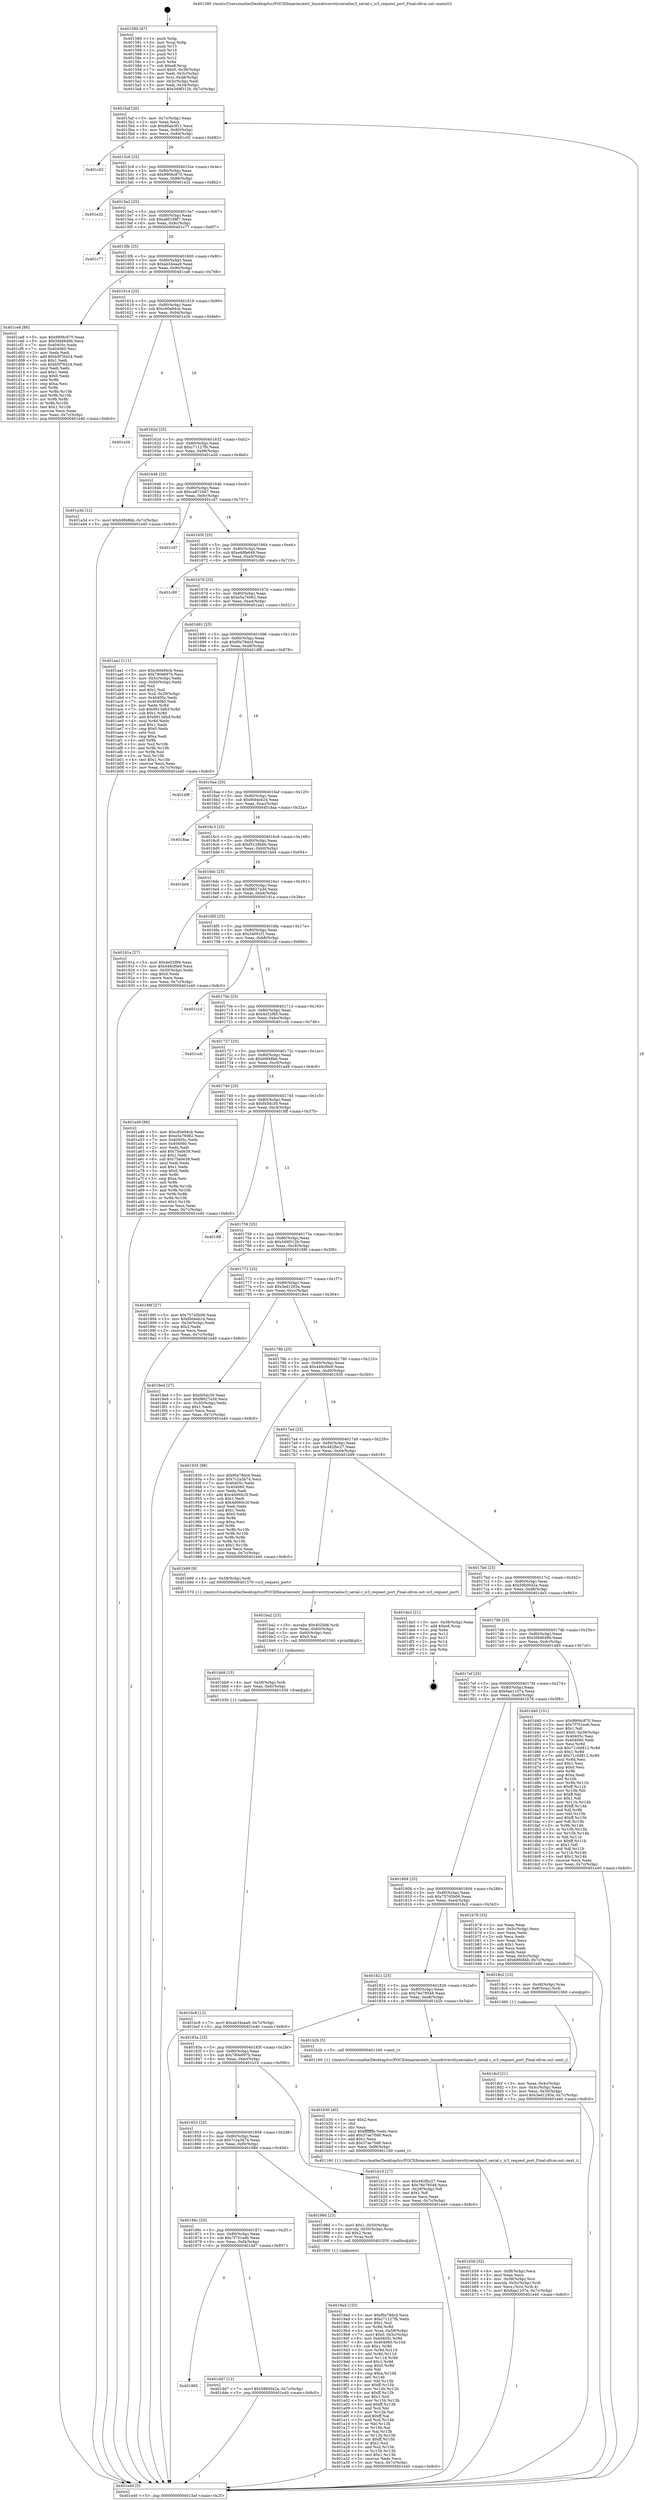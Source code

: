 digraph "0x401580" {
  label = "0x401580 (/mnt/c/Users/mathe/Desktop/tcc/POCII/binaries/extr_linuxdriversttyserialioc3_serial.c_ic3_request_port_Final-ollvm.out::main(0))"
  labelloc = "t"
  node[shape=record]

  Entry [label="",width=0.3,height=0.3,shape=circle,fillcolor=black,style=filled]
  "0x4015af" [label="{
     0x4015af [26]\l
     | [instrs]\l
     &nbsp;&nbsp;0x4015af \<+3\>: mov -0x7c(%rbp),%eax\l
     &nbsp;&nbsp;0x4015b2 \<+2\>: mov %eax,%ecx\l
     &nbsp;&nbsp;0x4015b4 \<+6\>: sub $0x86ab3f11,%ecx\l
     &nbsp;&nbsp;0x4015ba \<+3\>: mov %eax,-0x80(%rbp)\l
     &nbsp;&nbsp;0x4015bd \<+6\>: mov %ecx,-0x84(%rbp)\l
     &nbsp;&nbsp;0x4015c3 \<+6\>: je 0000000000401c02 \<main+0x682\>\l
  }"]
  "0x401c02" [label="{
     0x401c02\l
  }", style=dashed]
  "0x4015c9" [label="{
     0x4015c9 [25]\l
     | [instrs]\l
     &nbsp;&nbsp;0x4015c9 \<+5\>: jmp 00000000004015ce \<main+0x4e\>\l
     &nbsp;&nbsp;0x4015ce \<+3\>: mov -0x80(%rbp),%eax\l
     &nbsp;&nbsp;0x4015d1 \<+5\>: sub $0x9906c870,%eax\l
     &nbsp;&nbsp;0x4015d6 \<+6\>: mov %eax,-0x88(%rbp)\l
     &nbsp;&nbsp;0x4015dc \<+6\>: je 0000000000401e32 \<main+0x8b2\>\l
  }"]
  Exit [label="",width=0.3,height=0.3,shape=circle,fillcolor=black,style=filled,peripheries=2]
  "0x401e32" [label="{
     0x401e32\l
  }", style=dashed]
  "0x4015e2" [label="{
     0x4015e2 [25]\l
     | [instrs]\l
     &nbsp;&nbsp;0x4015e2 \<+5\>: jmp 00000000004015e7 \<main+0x67\>\l
     &nbsp;&nbsp;0x4015e7 \<+3\>: mov -0x80(%rbp),%eax\l
     &nbsp;&nbsp;0x4015ea \<+5\>: sub $0xa80168f7,%eax\l
     &nbsp;&nbsp;0x4015ef \<+6\>: mov %eax,-0x8c(%rbp)\l
     &nbsp;&nbsp;0x4015f5 \<+6\>: je 0000000000401c77 \<main+0x6f7\>\l
  }"]
  "0x401885" [label="{
     0x401885\l
  }", style=dashed]
  "0x401c77" [label="{
     0x401c77\l
  }", style=dashed]
  "0x4015fb" [label="{
     0x4015fb [25]\l
     | [instrs]\l
     &nbsp;&nbsp;0x4015fb \<+5\>: jmp 0000000000401600 \<main+0x80\>\l
     &nbsp;&nbsp;0x401600 \<+3\>: mov -0x80(%rbp),%eax\l
     &nbsp;&nbsp;0x401603 \<+5\>: sub $0xab34eaa9,%eax\l
     &nbsp;&nbsp;0x401608 \<+6\>: mov %eax,-0x90(%rbp)\l
     &nbsp;&nbsp;0x40160e \<+6\>: je 0000000000401ce8 \<main+0x768\>\l
  }"]
  "0x401dd7" [label="{
     0x401dd7 [12]\l
     | [instrs]\l
     &nbsp;&nbsp;0x401dd7 \<+7\>: movl $0x59b0042a,-0x7c(%rbp)\l
     &nbsp;&nbsp;0x401dde \<+5\>: jmp 0000000000401e40 \<main+0x8c0\>\l
  }"]
  "0x401ce8" [label="{
     0x401ce8 [88]\l
     | [instrs]\l
     &nbsp;&nbsp;0x401ce8 \<+5\>: mov $0x9906c870,%eax\l
     &nbsp;&nbsp;0x401ced \<+5\>: mov $0x5fd4649b,%ecx\l
     &nbsp;&nbsp;0x401cf2 \<+7\>: mov 0x40405c,%edx\l
     &nbsp;&nbsp;0x401cf9 \<+7\>: mov 0x404060,%esi\l
     &nbsp;&nbsp;0x401d00 \<+2\>: mov %edx,%edi\l
     &nbsp;&nbsp;0x401d02 \<+6\>: add $0xb5f76424,%edi\l
     &nbsp;&nbsp;0x401d08 \<+3\>: sub $0x1,%edi\l
     &nbsp;&nbsp;0x401d0b \<+6\>: sub $0xb5f76424,%edi\l
     &nbsp;&nbsp;0x401d11 \<+3\>: imul %edi,%edx\l
     &nbsp;&nbsp;0x401d14 \<+3\>: and $0x1,%edx\l
     &nbsp;&nbsp;0x401d17 \<+3\>: cmp $0x0,%edx\l
     &nbsp;&nbsp;0x401d1a \<+4\>: sete %r8b\l
     &nbsp;&nbsp;0x401d1e \<+3\>: cmp $0xa,%esi\l
     &nbsp;&nbsp;0x401d21 \<+4\>: setl %r9b\l
     &nbsp;&nbsp;0x401d25 \<+3\>: mov %r8b,%r10b\l
     &nbsp;&nbsp;0x401d28 \<+3\>: and %r9b,%r10b\l
     &nbsp;&nbsp;0x401d2b \<+3\>: xor %r9b,%r8b\l
     &nbsp;&nbsp;0x401d2e \<+3\>: or %r8b,%r10b\l
     &nbsp;&nbsp;0x401d31 \<+4\>: test $0x1,%r10b\l
     &nbsp;&nbsp;0x401d35 \<+3\>: cmovne %ecx,%eax\l
     &nbsp;&nbsp;0x401d38 \<+3\>: mov %eax,-0x7c(%rbp)\l
     &nbsp;&nbsp;0x401d3b \<+5\>: jmp 0000000000401e40 \<main+0x8c0\>\l
  }"]
  "0x401614" [label="{
     0x401614 [25]\l
     | [instrs]\l
     &nbsp;&nbsp;0x401614 \<+5\>: jmp 0000000000401619 \<main+0x99\>\l
     &nbsp;&nbsp;0x401619 \<+3\>: mov -0x80(%rbp),%eax\l
     &nbsp;&nbsp;0x40161c \<+5\>: sub $0xc60e94cb,%eax\l
     &nbsp;&nbsp;0x401621 \<+6\>: mov %eax,-0x94(%rbp)\l
     &nbsp;&nbsp;0x401627 \<+6\>: je 0000000000401e26 \<main+0x8a6\>\l
  }"]
  "0x401bc8" [label="{
     0x401bc8 [12]\l
     | [instrs]\l
     &nbsp;&nbsp;0x401bc8 \<+7\>: movl $0xab34eaa9,-0x7c(%rbp)\l
     &nbsp;&nbsp;0x401bcf \<+5\>: jmp 0000000000401e40 \<main+0x8c0\>\l
  }"]
  "0x401e26" [label="{
     0x401e26\l
  }", style=dashed]
  "0x40162d" [label="{
     0x40162d [25]\l
     | [instrs]\l
     &nbsp;&nbsp;0x40162d \<+5\>: jmp 0000000000401632 \<main+0xb2\>\l
     &nbsp;&nbsp;0x401632 \<+3\>: mov -0x80(%rbp),%eax\l
     &nbsp;&nbsp;0x401635 \<+5\>: sub $0xc71127fb,%eax\l
     &nbsp;&nbsp;0x40163a \<+6\>: mov %eax,-0x98(%rbp)\l
     &nbsp;&nbsp;0x401640 \<+6\>: je 0000000000401a3d \<main+0x4bd\>\l
  }"]
  "0x401bb9" [label="{
     0x401bb9 [15]\l
     | [instrs]\l
     &nbsp;&nbsp;0x401bb9 \<+4\>: mov -0x58(%rbp),%rdi\l
     &nbsp;&nbsp;0x401bbd \<+6\>: mov %eax,-0xfc(%rbp)\l
     &nbsp;&nbsp;0x401bc3 \<+5\>: call 0000000000401030 \<free@plt\>\l
     | [calls]\l
     &nbsp;&nbsp;0x401030 \{1\} (unknown)\l
  }"]
  "0x401a3d" [label="{
     0x401a3d [12]\l
     | [instrs]\l
     &nbsp;&nbsp;0x401a3d \<+7\>: movl $0xb9f48bb,-0x7c(%rbp)\l
     &nbsp;&nbsp;0x401a44 \<+5\>: jmp 0000000000401e40 \<main+0x8c0\>\l
  }"]
  "0x401646" [label="{
     0x401646 [25]\l
     | [instrs]\l
     &nbsp;&nbsp;0x401646 \<+5\>: jmp 000000000040164b \<main+0xcb\>\l
     &nbsp;&nbsp;0x40164b \<+3\>: mov -0x80(%rbp),%eax\l
     &nbsp;&nbsp;0x40164e \<+5\>: sub $0xca8720d7,%eax\l
     &nbsp;&nbsp;0x401653 \<+6\>: mov %eax,-0x9c(%rbp)\l
     &nbsp;&nbsp;0x401659 \<+6\>: je 0000000000401cd7 \<main+0x757\>\l
  }"]
  "0x401ba2" [label="{
     0x401ba2 [23]\l
     | [instrs]\l
     &nbsp;&nbsp;0x401ba2 \<+10\>: movabs $0x4020d6,%rdi\l
     &nbsp;&nbsp;0x401bac \<+3\>: mov %eax,-0x60(%rbp)\l
     &nbsp;&nbsp;0x401baf \<+3\>: mov -0x60(%rbp),%esi\l
     &nbsp;&nbsp;0x401bb2 \<+2\>: mov $0x0,%al\l
     &nbsp;&nbsp;0x401bb4 \<+5\>: call 0000000000401040 \<printf@plt\>\l
     | [calls]\l
     &nbsp;&nbsp;0x401040 \{1\} (unknown)\l
  }"]
  "0x401cd7" [label="{
     0x401cd7\l
  }", style=dashed]
  "0x40165f" [label="{
     0x40165f [25]\l
     | [instrs]\l
     &nbsp;&nbsp;0x40165f \<+5\>: jmp 0000000000401664 \<main+0xe4\>\l
     &nbsp;&nbsp;0x401664 \<+3\>: mov -0x80(%rbp),%eax\l
     &nbsp;&nbsp;0x401667 \<+5\>: sub $0xe48fe649,%eax\l
     &nbsp;&nbsp;0x40166c \<+6\>: mov %eax,-0xa0(%rbp)\l
     &nbsp;&nbsp;0x401672 \<+6\>: je 0000000000401c90 \<main+0x710\>\l
  }"]
  "0x401b58" [label="{
     0x401b58 [32]\l
     | [instrs]\l
     &nbsp;&nbsp;0x401b58 \<+6\>: mov -0xf8(%rbp),%ecx\l
     &nbsp;&nbsp;0x401b5e \<+3\>: imul %eax,%ecx\l
     &nbsp;&nbsp;0x401b61 \<+4\>: mov -0x58(%rbp),%rsi\l
     &nbsp;&nbsp;0x401b65 \<+4\>: movslq -0x5c(%rbp),%rdi\l
     &nbsp;&nbsp;0x401b69 \<+3\>: mov %ecx,(%rsi,%rdi,4)\l
     &nbsp;&nbsp;0x401b6c \<+7\>: movl $0x6ae1107a,-0x7c(%rbp)\l
     &nbsp;&nbsp;0x401b73 \<+5\>: jmp 0000000000401e40 \<main+0x8c0\>\l
  }"]
  "0x401c90" [label="{
     0x401c90\l
  }", style=dashed]
  "0x401678" [label="{
     0x401678 [25]\l
     | [instrs]\l
     &nbsp;&nbsp;0x401678 \<+5\>: jmp 000000000040167d \<main+0xfd\>\l
     &nbsp;&nbsp;0x40167d \<+3\>: mov -0x80(%rbp),%eax\l
     &nbsp;&nbsp;0x401680 \<+5\>: sub $0xe5a76062,%eax\l
     &nbsp;&nbsp;0x401685 \<+6\>: mov %eax,-0xa4(%rbp)\l
     &nbsp;&nbsp;0x40168b \<+6\>: je 0000000000401aa1 \<main+0x521\>\l
  }"]
  "0x401b30" [label="{
     0x401b30 [40]\l
     | [instrs]\l
     &nbsp;&nbsp;0x401b30 \<+5\>: mov $0x2,%ecx\l
     &nbsp;&nbsp;0x401b35 \<+1\>: cltd\l
     &nbsp;&nbsp;0x401b36 \<+2\>: idiv %ecx\l
     &nbsp;&nbsp;0x401b38 \<+6\>: imul $0xfffffffe,%edx,%ecx\l
     &nbsp;&nbsp;0x401b3e \<+6\>: add $0x37ae70d6,%ecx\l
     &nbsp;&nbsp;0x401b44 \<+3\>: add $0x1,%ecx\l
     &nbsp;&nbsp;0x401b47 \<+6\>: sub $0x37ae70d6,%ecx\l
     &nbsp;&nbsp;0x401b4d \<+6\>: mov %ecx,-0xf8(%rbp)\l
     &nbsp;&nbsp;0x401b53 \<+5\>: call 0000000000401160 \<next_i\>\l
     | [calls]\l
     &nbsp;&nbsp;0x401160 \{1\} (/mnt/c/Users/mathe/Desktop/tcc/POCII/binaries/extr_linuxdriversttyserialioc3_serial.c_ic3_request_port_Final-ollvm.out::next_i)\l
  }"]
  "0x401aa1" [label="{
     0x401aa1 [111]\l
     | [instrs]\l
     &nbsp;&nbsp;0x401aa1 \<+5\>: mov $0xc60e94cb,%eax\l
     &nbsp;&nbsp;0x401aa6 \<+5\>: mov $0x780e697b,%ecx\l
     &nbsp;&nbsp;0x401aab \<+3\>: mov -0x5c(%rbp),%edx\l
     &nbsp;&nbsp;0x401aae \<+3\>: cmp -0x50(%rbp),%edx\l
     &nbsp;&nbsp;0x401ab1 \<+4\>: setl %sil\l
     &nbsp;&nbsp;0x401ab5 \<+4\>: and $0x1,%sil\l
     &nbsp;&nbsp;0x401ab9 \<+4\>: mov %sil,-0x29(%rbp)\l
     &nbsp;&nbsp;0x401abd \<+7\>: mov 0x40405c,%edx\l
     &nbsp;&nbsp;0x401ac4 \<+7\>: mov 0x404060,%edi\l
     &nbsp;&nbsp;0x401acb \<+3\>: mov %edx,%r8d\l
     &nbsp;&nbsp;0x401ace \<+7\>: sub $0x9913dfcf,%r8d\l
     &nbsp;&nbsp;0x401ad5 \<+4\>: sub $0x1,%r8d\l
     &nbsp;&nbsp;0x401ad9 \<+7\>: add $0x9913dfcf,%r8d\l
     &nbsp;&nbsp;0x401ae0 \<+4\>: imul %r8d,%edx\l
     &nbsp;&nbsp;0x401ae4 \<+3\>: and $0x1,%edx\l
     &nbsp;&nbsp;0x401ae7 \<+3\>: cmp $0x0,%edx\l
     &nbsp;&nbsp;0x401aea \<+4\>: sete %sil\l
     &nbsp;&nbsp;0x401aee \<+3\>: cmp $0xa,%edi\l
     &nbsp;&nbsp;0x401af1 \<+4\>: setl %r9b\l
     &nbsp;&nbsp;0x401af5 \<+3\>: mov %sil,%r10b\l
     &nbsp;&nbsp;0x401af8 \<+3\>: and %r9b,%r10b\l
     &nbsp;&nbsp;0x401afb \<+3\>: xor %r9b,%sil\l
     &nbsp;&nbsp;0x401afe \<+3\>: or %sil,%r10b\l
     &nbsp;&nbsp;0x401b01 \<+4\>: test $0x1,%r10b\l
     &nbsp;&nbsp;0x401b05 \<+3\>: cmovne %ecx,%eax\l
     &nbsp;&nbsp;0x401b08 \<+3\>: mov %eax,-0x7c(%rbp)\l
     &nbsp;&nbsp;0x401b0b \<+5\>: jmp 0000000000401e40 \<main+0x8c0\>\l
  }"]
  "0x401691" [label="{
     0x401691 [25]\l
     | [instrs]\l
     &nbsp;&nbsp;0x401691 \<+5\>: jmp 0000000000401696 \<main+0x116\>\l
     &nbsp;&nbsp;0x401696 \<+3\>: mov -0x80(%rbp),%eax\l
     &nbsp;&nbsp;0x401699 \<+5\>: sub $0xf0a78dcd,%eax\l
     &nbsp;&nbsp;0x40169e \<+6\>: mov %eax,-0xa8(%rbp)\l
     &nbsp;&nbsp;0x4016a4 \<+6\>: je 0000000000401df8 \<main+0x878\>\l
  }"]
  "0x4019a4" [label="{
     0x4019a4 [153]\l
     | [instrs]\l
     &nbsp;&nbsp;0x4019a4 \<+5\>: mov $0xf0a78dcd,%ecx\l
     &nbsp;&nbsp;0x4019a9 \<+5\>: mov $0xc71127fb,%edx\l
     &nbsp;&nbsp;0x4019ae \<+3\>: mov $0x1,%sil\l
     &nbsp;&nbsp;0x4019b1 \<+3\>: xor %r8d,%r8d\l
     &nbsp;&nbsp;0x4019b4 \<+4\>: mov %rax,-0x58(%rbp)\l
     &nbsp;&nbsp;0x4019b8 \<+7\>: movl $0x0,-0x5c(%rbp)\l
     &nbsp;&nbsp;0x4019bf \<+8\>: mov 0x40405c,%r9d\l
     &nbsp;&nbsp;0x4019c7 \<+8\>: mov 0x404060,%r10d\l
     &nbsp;&nbsp;0x4019cf \<+4\>: sub $0x1,%r8d\l
     &nbsp;&nbsp;0x4019d3 \<+3\>: mov %r9d,%r11d\l
     &nbsp;&nbsp;0x4019d6 \<+3\>: add %r8d,%r11d\l
     &nbsp;&nbsp;0x4019d9 \<+4\>: imul %r11d,%r9d\l
     &nbsp;&nbsp;0x4019dd \<+4\>: and $0x1,%r9d\l
     &nbsp;&nbsp;0x4019e1 \<+4\>: cmp $0x0,%r9d\l
     &nbsp;&nbsp;0x4019e5 \<+3\>: sete %bl\l
     &nbsp;&nbsp;0x4019e8 \<+4\>: cmp $0xa,%r10d\l
     &nbsp;&nbsp;0x4019ec \<+4\>: setl %r14b\l
     &nbsp;&nbsp;0x4019f0 \<+3\>: mov %bl,%r15b\l
     &nbsp;&nbsp;0x4019f3 \<+4\>: xor $0xff,%r15b\l
     &nbsp;&nbsp;0x4019f7 \<+3\>: mov %r14b,%r12b\l
     &nbsp;&nbsp;0x4019fa \<+4\>: xor $0xff,%r12b\l
     &nbsp;&nbsp;0x4019fe \<+4\>: xor $0x1,%sil\l
     &nbsp;&nbsp;0x401a02 \<+3\>: mov %r15b,%r13b\l
     &nbsp;&nbsp;0x401a05 \<+4\>: and $0xff,%r13b\l
     &nbsp;&nbsp;0x401a09 \<+3\>: and %sil,%bl\l
     &nbsp;&nbsp;0x401a0c \<+3\>: mov %r12b,%al\l
     &nbsp;&nbsp;0x401a0f \<+2\>: and $0xff,%al\l
     &nbsp;&nbsp;0x401a11 \<+3\>: and %sil,%r14b\l
     &nbsp;&nbsp;0x401a14 \<+3\>: or %bl,%r13b\l
     &nbsp;&nbsp;0x401a17 \<+3\>: or %r14b,%al\l
     &nbsp;&nbsp;0x401a1a \<+3\>: xor %al,%r13b\l
     &nbsp;&nbsp;0x401a1d \<+3\>: or %r12b,%r15b\l
     &nbsp;&nbsp;0x401a20 \<+4\>: xor $0xff,%r15b\l
     &nbsp;&nbsp;0x401a24 \<+4\>: or $0x1,%sil\l
     &nbsp;&nbsp;0x401a28 \<+3\>: and %sil,%r15b\l
     &nbsp;&nbsp;0x401a2b \<+3\>: or %r15b,%r13b\l
     &nbsp;&nbsp;0x401a2e \<+4\>: test $0x1,%r13b\l
     &nbsp;&nbsp;0x401a32 \<+3\>: cmovne %edx,%ecx\l
     &nbsp;&nbsp;0x401a35 \<+3\>: mov %ecx,-0x7c(%rbp)\l
     &nbsp;&nbsp;0x401a38 \<+5\>: jmp 0000000000401e40 \<main+0x8c0\>\l
  }"]
  "0x401df8" [label="{
     0x401df8\l
  }", style=dashed]
  "0x4016aa" [label="{
     0x4016aa [25]\l
     | [instrs]\l
     &nbsp;&nbsp;0x4016aa \<+5\>: jmp 00000000004016af \<main+0x12f\>\l
     &nbsp;&nbsp;0x4016af \<+3\>: mov -0x80(%rbp),%eax\l
     &nbsp;&nbsp;0x4016b2 \<+5\>: sub $0xf0d4eb24,%eax\l
     &nbsp;&nbsp;0x4016b7 \<+6\>: mov %eax,-0xac(%rbp)\l
     &nbsp;&nbsp;0x4016bd \<+6\>: je 00000000004018aa \<main+0x32a\>\l
  }"]
  "0x40186c" [label="{
     0x40186c [25]\l
     | [instrs]\l
     &nbsp;&nbsp;0x40186c \<+5\>: jmp 0000000000401871 \<main+0x2f1\>\l
     &nbsp;&nbsp;0x401871 \<+3\>: mov -0x80(%rbp),%eax\l
     &nbsp;&nbsp;0x401874 \<+5\>: sub $0x7f701eeb,%eax\l
     &nbsp;&nbsp;0x401879 \<+6\>: mov %eax,-0xf4(%rbp)\l
     &nbsp;&nbsp;0x40187f \<+6\>: je 0000000000401dd7 \<main+0x857\>\l
  }"]
  "0x4018aa" [label="{
     0x4018aa\l
  }", style=dashed]
  "0x4016c3" [label="{
     0x4016c3 [25]\l
     | [instrs]\l
     &nbsp;&nbsp;0x4016c3 \<+5\>: jmp 00000000004016c8 \<main+0x148\>\l
     &nbsp;&nbsp;0x4016c8 \<+3\>: mov -0x80(%rbp),%eax\l
     &nbsp;&nbsp;0x4016cb \<+5\>: sub $0xf5128bbb,%eax\l
     &nbsp;&nbsp;0x4016d0 \<+6\>: mov %eax,-0xb0(%rbp)\l
     &nbsp;&nbsp;0x4016d6 \<+6\>: je 0000000000401bd4 \<main+0x654\>\l
  }"]
  "0x40198d" [label="{
     0x40198d [23]\l
     | [instrs]\l
     &nbsp;&nbsp;0x40198d \<+7\>: movl $0x1,-0x50(%rbp)\l
     &nbsp;&nbsp;0x401994 \<+4\>: movslq -0x50(%rbp),%rax\l
     &nbsp;&nbsp;0x401998 \<+4\>: shl $0x2,%rax\l
     &nbsp;&nbsp;0x40199c \<+3\>: mov %rax,%rdi\l
     &nbsp;&nbsp;0x40199f \<+5\>: call 0000000000401050 \<malloc@plt\>\l
     | [calls]\l
     &nbsp;&nbsp;0x401050 \{1\} (unknown)\l
  }"]
  "0x401bd4" [label="{
     0x401bd4\l
  }", style=dashed]
  "0x4016dc" [label="{
     0x4016dc [25]\l
     | [instrs]\l
     &nbsp;&nbsp;0x4016dc \<+5\>: jmp 00000000004016e1 \<main+0x161\>\l
     &nbsp;&nbsp;0x4016e1 \<+3\>: mov -0x80(%rbp),%eax\l
     &nbsp;&nbsp;0x4016e4 \<+5\>: sub $0xf8627a3d,%eax\l
     &nbsp;&nbsp;0x4016e9 \<+6\>: mov %eax,-0xb4(%rbp)\l
     &nbsp;&nbsp;0x4016ef \<+6\>: je 000000000040191a \<main+0x39a\>\l
  }"]
  "0x401853" [label="{
     0x401853 [25]\l
     | [instrs]\l
     &nbsp;&nbsp;0x401853 \<+5\>: jmp 0000000000401858 \<main+0x2d8\>\l
     &nbsp;&nbsp;0x401858 \<+3\>: mov -0x80(%rbp),%eax\l
     &nbsp;&nbsp;0x40185b \<+5\>: sub $0x7c2a3b74,%eax\l
     &nbsp;&nbsp;0x401860 \<+6\>: mov %eax,-0xf0(%rbp)\l
     &nbsp;&nbsp;0x401866 \<+6\>: je 000000000040198d \<main+0x40d\>\l
  }"]
  "0x40191a" [label="{
     0x40191a [27]\l
     | [instrs]\l
     &nbsp;&nbsp;0x40191a \<+5\>: mov $0x4e52f89,%eax\l
     &nbsp;&nbsp;0x40191f \<+5\>: mov $0x449cf0e9,%ecx\l
     &nbsp;&nbsp;0x401924 \<+3\>: mov -0x30(%rbp),%edx\l
     &nbsp;&nbsp;0x401927 \<+3\>: cmp $0x0,%edx\l
     &nbsp;&nbsp;0x40192a \<+3\>: cmove %ecx,%eax\l
     &nbsp;&nbsp;0x40192d \<+3\>: mov %eax,-0x7c(%rbp)\l
     &nbsp;&nbsp;0x401930 \<+5\>: jmp 0000000000401e40 \<main+0x8c0\>\l
  }"]
  "0x4016f5" [label="{
     0x4016f5 [25]\l
     | [instrs]\l
     &nbsp;&nbsp;0x4016f5 \<+5\>: jmp 00000000004016fa \<main+0x17a\>\l
     &nbsp;&nbsp;0x4016fa \<+3\>: mov -0x80(%rbp),%eax\l
     &nbsp;&nbsp;0x4016fd \<+5\>: sub $0x34001f1,%eax\l
     &nbsp;&nbsp;0x401702 \<+6\>: mov %eax,-0xb8(%rbp)\l
     &nbsp;&nbsp;0x401708 \<+6\>: je 0000000000401c1d \<main+0x69d\>\l
  }"]
  "0x401b10" [label="{
     0x401b10 [27]\l
     | [instrs]\l
     &nbsp;&nbsp;0x401b10 \<+5\>: mov $0x482fbc27,%eax\l
     &nbsp;&nbsp;0x401b15 \<+5\>: mov $0x76e79548,%ecx\l
     &nbsp;&nbsp;0x401b1a \<+3\>: mov -0x29(%rbp),%dl\l
     &nbsp;&nbsp;0x401b1d \<+3\>: test $0x1,%dl\l
     &nbsp;&nbsp;0x401b20 \<+3\>: cmovne %ecx,%eax\l
     &nbsp;&nbsp;0x401b23 \<+3\>: mov %eax,-0x7c(%rbp)\l
     &nbsp;&nbsp;0x401b26 \<+5\>: jmp 0000000000401e40 \<main+0x8c0\>\l
  }"]
  "0x401c1d" [label="{
     0x401c1d\l
  }", style=dashed]
  "0x40170e" [label="{
     0x40170e [25]\l
     | [instrs]\l
     &nbsp;&nbsp;0x40170e \<+5\>: jmp 0000000000401713 \<main+0x193\>\l
     &nbsp;&nbsp;0x401713 \<+3\>: mov -0x80(%rbp),%eax\l
     &nbsp;&nbsp;0x401716 \<+5\>: sub $0x4e52f89,%eax\l
     &nbsp;&nbsp;0x40171b \<+6\>: mov %eax,-0xbc(%rbp)\l
     &nbsp;&nbsp;0x401721 \<+6\>: je 0000000000401ccb \<main+0x74b\>\l
  }"]
  "0x40183a" [label="{
     0x40183a [25]\l
     | [instrs]\l
     &nbsp;&nbsp;0x40183a \<+5\>: jmp 000000000040183f \<main+0x2bf\>\l
     &nbsp;&nbsp;0x40183f \<+3\>: mov -0x80(%rbp),%eax\l
     &nbsp;&nbsp;0x401842 \<+5\>: sub $0x780e697b,%eax\l
     &nbsp;&nbsp;0x401847 \<+6\>: mov %eax,-0xec(%rbp)\l
     &nbsp;&nbsp;0x40184d \<+6\>: je 0000000000401b10 \<main+0x590\>\l
  }"]
  "0x401ccb" [label="{
     0x401ccb\l
  }", style=dashed]
  "0x401727" [label="{
     0x401727 [25]\l
     | [instrs]\l
     &nbsp;&nbsp;0x401727 \<+5\>: jmp 000000000040172c \<main+0x1ac\>\l
     &nbsp;&nbsp;0x40172c \<+3\>: mov -0x80(%rbp),%eax\l
     &nbsp;&nbsp;0x40172f \<+5\>: sub $0xb9f48bb,%eax\l
     &nbsp;&nbsp;0x401734 \<+6\>: mov %eax,-0xc0(%rbp)\l
     &nbsp;&nbsp;0x40173a \<+6\>: je 0000000000401a49 \<main+0x4c9\>\l
  }"]
  "0x401b2b" [label="{
     0x401b2b [5]\l
     | [instrs]\l
     &nbsp;&nbsp;0x401b2b \<+5\>: call 0000000000401160 \<next_i\>\l
     | [calls]\l
     &nbsp;&nbsp;0x401160 \{1\} (/mnt/c/Users/mathe/Desktop/tcc/POCII/binaries/extr_linuxdriversttyserialioc3_serial.c_ic3_request_port_Final-ollvm.out::next_i)\l
  }"]
  "0x401a49" [label="{
     0x401a49 [88]\l
     | [instrs]\l
     &nbsp;&nbsp;0x401a49 \<+5\>: mov $0xc60e94cb,%eax\l
     &nbsp;&nbsp;0x401a4e \<+5\>: mov $0xe5a76062,%ecx\l
     &nbsp;&nbsp;0x401a53 \<+7\>: mov 0x40405c,%edx\l
     &nbsp;&nbsp;0x401a5a \<+7\>: mov 0x404060,%esi\l
     &nbsp;&nbsp;0x401a61 \<+2\>: mov %edx,%edi\l
     &nbsp;&nbsp;0x401a63 \<+6\>: add $0x75a0e39,%edi\l
     &nbsp;&nbsp;0x401a69 \<+3\>: sub $0x1,%edi\l
     &nbsp;&nbsp;0x401a6c \<+6\>: sub $0x75a0e39,%edi\l
     &nbsp;&nbsp;0x401a72 \<+3\>: imul %edi,%edx\l
     &nbsp;&nbsp;0x401a75 \<+3\>: and $0x1,%edx\l
     &nbsp;&nbsp;0x401a78 \<+3\>: cmp $0x0,%edx\l
     &nbsp;&nbsp;0x401a7b \<+4\>: sete %r8b\l
     &nbsp;&nbsp;0x401a7f \<+3\>: cmp $0xa,%esi\l
     &nbsp;&nbsp;0x401a82 \<+4\>: setl %r9b\l
     &nbsp;&nbsp;0x401a86 \<+3\>: mov %r8b,%r10b\l
     &nbsp;&nbsp;0x401a89 \<+3\>: and %r9b,%r10b\l
     &nbsp;&nbsp;0x401a8c \<+3\>: xor %r9b,%r8b\l
     &nbsp;&nbsp;0x401a8f \<+3\>: or %r8b,%r10b\l
     &nbsp;&nbsp;0x401a92 \<+4\>: test $0x1,%r10b\l
     &nbsp;&nbsp;0x401a96 \<+3\>: cmovne %ecx,%eax\l
     &nbsp;&nbsp;0x401a99 \<+3\>: mov %eax,-0x7c(%rbp)\l
     &nbsp;&nbsp;0x401a9c \<+5\>: jmp 0000000000401e40 \<main+0x8c0\>\l
  }"]
  "0x401740" [label="{
     0x401740 [25]\l
     | [instrs]\l
     &nbsp;&nbsp;0x401740 \<+5\>: jmp 0000000000401745 \<main+0x1c5\>\l
     &nbsp;&nbsp;0x401745 \<+3\>: mov -0x80(%rbp),%eax\l
     &nbsp;&nbsp;0x401748 \<+5\>: sub $0xf45dc30,%eax\l
     &nbsp;&nbsp;0x40174d \<+6\>: mov %eax,-0xc4(%rbp)\l
     &nbsp;&nbsp;0x401753 \<+6\>: je 00000000004018ff \<main+0x37f\>\l
  }"]
  "0x4018cf" [label="{
     0x4018cf [21]\l
     | [instrs]\l
     &nbsp;&nbsp;0x4018cf \<+3\>: mov %eax,-0x4c(%rbp)\l
     &nbsp;&nbsp;0x4018d2 \<+3\>: mov -0x4c(%rbp),%eax\l
     &nbsp;&nbsp;0x4018d5 \<+3\>: mov %eax,-0x30(%rbp)\l
     &nbsp;&nbsp;0x4018d8 \<+7\>: movl $0x3ed1293a,-0x7c(%rbp)\l
     &nbsp;&nbsp;0x4018df \<+5\>: jmp 0000000000401e40 \<main+0x8c0\>\l
  }"]
  "0x4018ff" [label="{
     0x4018ff\l
  }", style=dashed]
  "0x401759" [label="{
     0x401759 [25]\l
     | [instrs]\l
     &nbsp;&nbsp;0x401759 \<+5\>: jmp 000000000040175e \<main+0x1de\>\l
     &nbsp;&nbsp;0x40175e \<+3\>: mov -0x80(%rbp),%eax\l
     &nbsp;&nbsp;0x401761 \<+5\>: sub $0x349f312b,%eax\l
     &nbsp;&nbsp;0x401766 \<+6\>: mov %eax,-0xc8(%rbp)\l
     &nbsp;&nbsp;0x40176c \<+6\>: je 000000000040188f \<main+0x30f\>\l
  }"]
  "0x401821" [label="{
     0x401821 [25]\l
     | [instrs]\l
     &nbsp;&nbsp;0x401821 \<+5\>: jmp 0000000000401826 \<main+0x2a6\>\l
     &nbsp;&nbsp;0x401826 \<+3\>: mov -0x80(%rbp),%eax\l
     &nbsp;&nbsp;0x401829 \<+5\>: sub $0x76e79548,%eax\l
     &nbsp;&nbsp;0x40182e \<+6\>: mov %eax,-0xe8(%rbp)\l
     &nbsp;&nbsp;0x401834 \<+6\>: je 0000000000401b2b \<main+0x5ab\>\l
  }"]
  "0x40188f" [label="{
     0x40188f [27]\l
     | [instrs]\l
     &nbsp;&nbsp;0x40188f \<+5\>: mov $0x757d5b06,%eax\l
     &nbsp;&nbsp;0x401894 \<+5\>: mov $0xf0d4eb24,%ecx\l
     &nbsp;&nbsp;0x401899 \<+3\>: mov -0x34(%rbp),%edx\l
     &nbsp;&nbsp;0x40189c \<+3\>: cmp $0x2,%edx\l
     &nbsp;&nbsp;0x40189f \<+3\>: cmovne %ecx,%eax\l
     &nbsp;&nbsp;0x4018a2 \<+3\>: mov %eax,-0x7c(%rbp)\l
     &nbsp;&nbsp;0x4018a5 \<+5\>: jmp 0000000000401e40 \<main+0x8c0\>\l
  }"]
  "0x401772" [label="{
     0x401772 [25]\l
     | [instrs]\l
     &nbsp;&nbsp;0x401772 \<+5\>: jmp 0000000000401777 \<main+0x1f7\>\l
     &nbsp;&nbsp;0x401777 \<+3\>: mov -0x80(%rbp),%eax\l
     &nbsp;&nbsp;0x40177a \<+5\>: sub $0x3ed1293a,%eax\l
     &nbsp;&nbsp;0x40177f \<+6\>: mov %eax,-0xcc(%rbp)\l
     &nbsp;&nbsp;0x401785 \<+6\>: je 00000000004018e4 \<main+0x364\>\l
  }"]
  "0x401e40" [label="{
     0x401e40 [5]\l
     | [instrs]\l
     &nbsp;&nbsp;0x401e40 \<+5\>: jmp 00000000004015af \<main+0x2f\>\l
  }"]
  "0x401580" [label="{
     0x401580 [47]\l
     | [instrs]\l
     &nbsp;&nbsp;0x401580 \<+1\>: push %rbp\l
     &nbsp;&nbsp;0x401581 \<+3\>: mov %rsp,%rbp\l
     &nbsp;&nbsp;0x401584 \<+2\>: push %r15\l
     &nbsp;&nbsp;0x401586 \<+2\>: push %r14\l
     &nbsp;&nbsp;0x401588 \<+2\>: push %r13\l
     &nbsp;&nbsp;0x40158a \<+2\>: push %r12\l
     &nbsp;&nbsp;0x40158c \<+1\>: push %rbx\l
     &nbsp;&nbsp;0x40158d \<+7\>: sub $0xe8,%rsp\l
     &nbsp;&nbsp;0x401594 \<+7\>: movl $0x0,-0x38(%rbp)\l
     &nbsp;&nbsp;0x40159b \<+3\>: mov %edi,-0x3c(%rbp)\l
     &nbsp;&nbsp;0x40159e \<+4\>: mov %rsi,-0x48(%rbp)\l
     &nbsp;&nbsp;0x4015a2 \<+3\>: mov -0x3c(%rbp),%edi\l
     &nbsp;&nbsp;0x4015a5 \<+3\>: mov %edi,-0x34(%rbp)\l
     &nbsp;&nbsp;0x4015a8 \<+7\>: movl $0x349f312b,-0x7c(%rbp)\l
  }"]
  "0x4018c2" [label="{
     0x4018c2 [13]\l
     | [instrs]\l
     &nbsp;&nbsp;0x4018c2 \<+4\>: mov -0x48(%rbp),%rax\l
     &nbsp;&nbsp;0x4018c6 \<+4\>: mov 0x8(%rax),%rdi\l
     &nbsp;&nbsp;0x4018ca \<+5\>: call 0000000000401060 \<atoi@plt\>\l
     | [calls]\l
     &nbsp;&nbsp;0x401060 \{1\} (unknown)\l
  }"]
  "0x4018e4" [label="{
     0x4018e4 [27]\l
     | [instrs]\l
     &nbsp;&nbsp;0x4018e4 \<+5\>: mov $0xf45dc30,%eax\l
     &nbsp;&nbsp;0x4018e9 \<+5\>: mov $0xf8627a3d,%ecx\l
     &nbsp;&nbsp;0x4018ee \<+3\>: mov -0x30(%rbp),%edx\l
     &nbsp;&nbsp;0x4018f1 \<+3\>: cmp $0x1,%edx\l
     &nbsp;&nbsp;0x4018f4 \<+3\>: cmovl %ecx,%eax\l
     &nbsp;&nbsp;0x4018f7 \<+3\>: mov %eax,-0x7c(%rbp)\l
     &nbsp;&nbsp;0x4018fa \<+5\>: jmp 0000000000401e40 \<main+0x8c0\>\l
  }"]
  "0x40178b" [label="{
     0x40178b [25]\l
     | [instrs]\l
     &nbsp;&nbsp;0x40178b \<+5\>: jmp 0000000000401790 \<main+0x210\>\l
     &nbsp;&nbsp;0x401790 \<+3\>: mov -0x80(%rbp),%eax\l
     &nbsp;&nbsp;0x401793 \<+5\>: sub $0x449cf0e9,%eax\l
     &nbsp;&nbsp;0x401798 \<+6\>: mov %eax,-0xd0(%rbp)\l
     &nbsp;&nbsp;0x40179e \<+6\>: je 0000000000401935 \<main+0x3b5\>\l
  }"]
  "0x401808" [label="{
     0x401808 [25]\l
     | [instrs]\l
     &nbsp;&nbsp;0x401808 \<+5\>: jmp 000000000040180d \<main+0x28d\>\l
     &nbsp;&nbsp;0x40180d \<+3\>: mov -0x80(%rbp),%eax\l
     &nbsp;&nbsp;0x401810 \<+5\>: sub $0x757d5b06,%eax\l
     &nbsp;&nbsp;0x401815 \<+6\>: mov %eax,-0xe4(%rbp)\l
     &nbsp;&nbsp;0x40181b \<+6\>: je 00000000004018c2 \<main+0x342\>\l
  }"]
  "0x401935" [label="{
     0x401935 [88]\l
     | [instrs]\l
     &nbsp;&nbsp;0x401935 \<+5\>: mov $0xf0a78dcd,%eax\l
     &nbsp;&nbsp;0x40193a \<+5\>: mov $0x7c2a3b74,%ecx\l
     &nbsp;&nbsp;0x40193f \<+7\>: mov 0x40405c,%edx\l
     &nbsp;&nbsp;0x401946 \<+7\>: mov 0x404060,%esi\l
     &nbsp;&nbsp;0x40194d \<+2\>: mov %edx,%edi\l
     &nbsp;&nbsp;0x40194f \<+6\>: add $0x4d060c3f,%edi\l
     &nbsp;&nbsp;0x401955 \<+3\>: sub $0x1,%edi\l
     &nbsp;&nbsp;0x401958 \<+6\>: sub $0x4d060c3f,%edi\l
     &nbsp;&nbsp;0x40195e \<+3\>: imul %edi,%edx\l
     &nbsp;&nbsp;0x401961 \<+3\>: and $0x1,%edx\l
     &nbsp;&nbsp;0x401964 \<+3\>: cmp $0x0,%edx\l
     &nbsp;&nbsp;0x401967 \<+4\>: sete %r8b\l
     &nbsp;&nbsp;0x40196b \<+3\>: cmp $0xa,%esi\l
     &nbsp;&nbsp;0x40196e \<+4\>: setl %r9b\l
     &nbsp;&nbsp;0x401972 \<+3\>: mov %r8b,%r10b\l
     &nbsp;&nbsp;0x401975 \<+3\>: and %r9b,%r10b\l
     &nbsp;&nbsp;0x401978 \<+3\>: xor %r9b,%r8b\l
     &nbsp;&nbsp;0x40197b \<+3\>: or %r8b,%r10b\l
     &nbsp;&nbsp;0x40197e \<+4\>: test $0x1,%r10b\l
     &nbsp;&nbsp;0x401982 \<+3\>: cmovne %ecx,%eax\l
     &nbsp;&nbsp;0x401985 \<+3\>: mov %eax,-0x7c(%rbp)\l
     &nbsp;&nbsp;0x401988 \<+5\>: jmp 0000000000401e40 \<main+0x8c0\>\l
  }"]
  "0x4017a4" [label="{
     0x4017a4 [25]\l
     | [instrs]\l
     &nbsp;&nbsp;0x4017a4 \<+5\>: jmp 00000000004017a9 \<main+0x229\>\l
     &nbsp;&nbsp;0x4017a9 \<+3\>: mov -0x80(%rbp),%eax\l
     &nbsp;&nbsp;0x4017ac \<+5\>: sub $0x482fbc27,%eax\l
     &nbsp;&nbsp;0x4017b1 \<+6\>: mov %eax,-0xd4(%rbp)\l
     &nbsp;&nbsp;0x4017b7 \<+6\>: je 0000000000401b99 \<main+0x619\>\l
  }"]
  "0x401b78" [label="{
     0x401b78 [33]\l
     | [instrs]\l
     &nbsp;&nbsp;0x401b78 \<+2\>: xor %eax,%eax\l
     &nbsp;&nbsp;0x401b7a \<+3\>: mov -0x5c(%rbp),%ecx\l
     &nbsp;&nbsp;0x401b7d \<+2\>: mov %eax,%edx\l
     &nbsp;&nbsp;0x401b7f \<+2\>: sub %ecx,%edx\l
     &nbsp;&nbsp;0x401b81 \<+2\>: mov %eax,%ecx\l
     &nbsp;&nbsp;0x401b83 \<+3\>: sub $0x1,%ecx\l
     &nbsp;&nbsp;0x401b86 \<+2\>: add %ecx,%edx\l
     &nbsp;&nbsp;0x401b88 \<+2\>: sub %edx,%eax\l
     &nbsp;&nbsp;0x401b8a \<+3\>: mov %eax,-0x5c(%rbp)\l
     &nbsp;&nbsp;0x401b8d \<+7\>: movl $0xb9f48bb,-0x7c(%rbp)\l
     &nbsp;&nbsp;0x401b94 \<+5\>: jmp 0000000000401e40 \<main+0x8c0\>\l
  }"]
  "0x401b99" [label="{
     0x401b99 [9]\l
     | [instrs]\l
     &nbsp;&nbsp;0x401b99 \<+4\>: mov -0x58(%rbp),%rdi\l
     &nbsp;&nbsp;0x401b9d \<+5\>: call 0000000000401570 \<ic3_request_port\>\l
     | [calls]\l
     &nbsp;&nbsp;0x401570 \{1\} (/mnt/c/Users/mathe/Desktop/tcc/POCII/binaries/extr_linuxdriversttyserialioc3_serial.c_ic3_request_port_Final-ollvm.out::ic3_request_port)\l
  }"]
  "0x4017bd" [label="{
     0x4017bd [25]\l
     | [instrs]\l
     &nbsp;&nbsp;0x4017bd \<+5\>: jmp 00000000004017c2 \<main+0x242\>\l
     &nbsp;&nbsp;0x4017c2 \<+3\>: mov -0x80(%rbp),%eax\l
     &nbsp;&nbsp;0x4017c5 \<+5\>: sub $0x59b0042a,%eax\l
     &nbsp;&nbsp;0x4017ca \<+6\>: mov %eax,-0xd8(%rbp)\l
     &nbsp;&nbsp;0x4017d0 \<+6\>: je 0000000000401de3 \<main+0x863\>\l
  }"]
  "0x4017ef" [label="{
     0x4017ef [25]\l
     | [instrs]\l
     &nbsp;&nbsp;0x4017ef \<+5\>: jmp 00000000004017f4 \<main+0x274\>\l
     &nbsp;&nbsp;0x4017f4 \<+3\>: mov -0x80(%rbp),%eax\l
     &nbsp;&nbsp;0x4017f7 \<+5\>: sub $0x6ae1107a,%eax\l
     &nbsp;&nbsp;0x4017fc \<+6\>: mov %eax,-0xe0(%rbp)\l
     &nbsp;&nbsp;0x401802 \<+6\>: je 0000000000401b78 \<main+0x5f8\>\l
  }"]
  "0x401de3" [label="{
     0x401de3 [21]\l
     | [instrs]\l
     &nbsp;&nbsp;0x401de3 \<+3\>: mov -0x38(%rbp),%eax\l
     &nbsp;&nbsp;0x401de6 \<+7\>: add $0xe8,%rsp\l
     &nbsp;&nbsp;0x401ded \<+1\>: pop %rbx\l
     &nbsp;&nbsp;0x401dee \<+2\>: pop %r12\l
     &nbsp;&nbsp;0x401df0 \<+2\>: pop %r13\l
     &nbsp;&nbsp;0x401df2 \<+2\>: pop %r14\l
     &nbsp;&nbsp;0x401df4 \<+2\>: pop %r15\l
     &nbsp;&nbsp;0x401df6 \<+1\>: pop %rbp\l
     &nbsp;&nbsp;0x401df7 \<+1\>: ret\l
  }"]
  "0x4017d6" [label="{
     0x4017d6 [25]\l
     | [instrs]\l
     &nbsp;&nbsp;0x4017d6 \<+5\>: jmp 00000000004017db \<main+0x25b\>\l
     &nbsp;&nbsp;0x4017db \<+3\>: mov -0x80(%rbp),%eax\l
     &nbsp;&nbsp;0x4017de \<+5\>: sub $0x5fd4649b,%eax\l
     &nbsp;&nbsp;0x4017e3 \<+6\>: mov %eax,-0xdc(%rbp)\l
     &nbsp;&nbsp;0x4017e9 \<+6\>: je 0000000000401d40 \<main+0x7c0\>\l
  }"]
  "0x401d40" [label="{
     0x401d40 [151]\l
     | [instrs]\l
     &nbsp;&nbsp;0x401d40 \<+5\>: mov $0x9906c870,%eax\l
     &nbsp;&nbsp;0x401d45 \<+5\>: mov $0x7f701eeb,%ecx\l
     &nbsp;&nbsp;0x401d4a \<+2\>: mov $0x1,%dl\l
     &nbsp;&nbsp;0x401d4c \<+7\>: movl $0x0,-0x38(%rbp)\l
     &nbsp;&nbsp;0x401d53 \<+7\>: mov 0x40405c,%esi\l
     &nbsp;&nbsp;0x401d5a \<+7\>: mov 0x404060,%edi\l
     &nbsp;&nbsp;0x401d61 \<+3\>: mov %esi,%r8d\l
     &nbsp;&nbsp;0x401d64 \<+7\>: sub $0x71c0d812,%r8d\l
     &nbsp;&nbsp;0x401d6b \<+4\>: sub $0x1,%r8d\l
     &nbsp;&nbsp;0x401d6f \<+7\>: add $0x71c0d812,%r8d\l
     &nbsp;&nbsp;0x401d76 \<+4\>: imul %r8d,%esi\l
     &nbsp;&nbsp;0x401d7a \<+3\>: and $0x1,%esi\l
     &nbsp;&nbsp;0x401d7d \<+3\>: cmp $0x0,%esi\l
     &nbsp;&nbsp;0x401d80 \<+4\>: sete %r9b\l
     &nbsp;&nbsp;0x401d84 \<+3\>: cmp $0xa,%edi\l
     &nbsp;&nbsp;0x401d87 \<+4\>: setl %r10b\l
     &nbsp;&nbsp;0x401d8b \<+3\>: mov %r9b,%r11b\l
     &nbsp;&nbsp;0x401d8e \<+4\>: xor $0xff,%r11b\l
     &nbsp;&nbsp;0x401d92 \<+3\>: mov %r10b,%bl\l
     &nbsp;&nbsp;0x401d95 \<+3\>: xor $0xff,%bl\l
     &nbsp;&nbsp;0x401d98 \<+3\>: xor $0x1,%dl\l
     &nbsp;&nbsp;0x401d9b \<+3\>: mov %r11b,%r14b\l
     &nbsp;&nbsp;0x401d9e \<+4\>: and $0xff,%r14b\l
     &nbsp;&nbsp;0x401da2 \<+3\>: and %dl,%r9b\l
     &nbsp;&nbsp;0x401da5 \<+3\>: mov %bl,%r15b\l
     &nbsp;&nbsp;0x401da8 \<+4\>: and $0xff,%r15b\l
     &nbsp;&nbsp;0x401dac \<+3\>: and %dl,%r10b\l
     &nbsp;&nbsp;0x401daf \<+3\>: or %r9b,%r14b\l
     &nbsp;&nbsp;0x401db2 \<+3\>: or %r10b,%r15b\l
     &nbsp;&nbsp;0x401db5 \<+3\>: xor %r15b,%r14b\l
     &nbsp;&nbsp;0x401db8 \<+3\>: or %bl,%r11b\l
     &nbsp;&nbsp;0x401dbb \<+4\>: xor $0xff,%r11b\l
     &nbsp;&nbsp;0x401dbf \<+3\>: or $0x1,%dl\l
     &nbsp;&nbsp;0x401dc2 \<+3\>: and %dl,%r11b\l
     &nbsp;&nbsp;0x401dc5 \<+3\>: or %r11b,%r14b\l
     &nbsp;&nbsp;0x401dc8 \<+4\>: test $0x1,%r14b\l
     &nbsp;&nbsp;0x401dcc \<+3\>: cmovne %ecx,%eax\l
     &nbsp;&nbsp;0x401dcf \<+3\>: mov %eax,-0x7c(%rbp)\l
     &nbsp;&nbsp;0x401dd2 \<+5\>: jmp 0000000000401e40 \<main+0x8c0\>\l
  }"]
  Entry -> "0x401580" [label=" 1"]
  "0x4015af" -> "0x401c02" [label=" 0"]
  "0x4015af" -> "0x4015c9" [label=" 20"]
  "0x401de3" -> Exit [label=" 1"]
  "0x4015c9" -> "0x401e32" [label=" 0"]
  "0x4015c9" -> "0x4015e2" [label=" 20"]
  "0x401dd7" -> "0x401e40" [label=" 1"]
  "0x4015e2" -> "0x401c77" [label=" 0"]
  "0x4015e2" -> "0x4015fb" [label=" 20"]
  "0x40186c" -> "0x401885" [label=" 0"]
  "0x4015fb" -> "0x401ce8" [label=" 1"]
  "0x4015fb" -> "0x401614" [label=" 19"]
  "0x40186c" -> "0x401dd7" [label=" 1"]
  "0x401614" -> "0x401e26" [label=" 0"]
  "0x401614" -> "0x40162d" [label=" 19"]
  "0x401d40" -> "0x401e40" [label=" 1"]
  "0x40162d" -> "0x401a3d" [label=" 1"]
  "0x40162d" -> "0x401646" [label=" 18"]
  "0x401ce8" -> "0x401e40" [label=" 1"]
  "0x401646" -> "0x401cd7" [label=" 0"]
  "0x401646" -> "0x40165f" [label=" 18"]
  "0x401bc8" -> "0x401e40" [label=" 1"]
  "0x40165f" -> "0x401c90" [label=" 0"]
  "0x40165f" -> "0x401678" [label=" 18"]
  "0x401bb9" -> "0x401bc8" [label=" 1"]
  "0x401678" -> "0x401aa1" [label=" 2"]
  "0x401678" -> "0x401691" [label=" 16"]
  "0x401ba2" -> "0x401bb9" [label=" 1"]
  "0x401691" -> "0x401df8" [label=" 0"]
  "0x401691" -> "0x4016aa" [label=" 16"]
  "0x401b99" -> "0x401ba2" [label=" 1"]
  "0x4016aa" -> "0x4018aa" [label=" 0"]
  "0x4016aa" -> "0x4016c3" [label=" 16"]
  "0x401b78" -> "0x401e40" [label=" 1"]
  "0x4016c3" -> "0x401bd4" [label=" 0"]
  "0x4016c3" -> "0x4016dc" [label=" 16"]
  "0x401b58" -> "0x401e40" [label=" 1"]
  "0x4016dc" -> "0x40191a" [label=" 1"]
  "0x4016dc" -> "0x4016f5" [label=" 15"]
  "0x401b2b" -> "0x401b30" [label=" 1"]
  "0x4016f5" -> "0x401c1d" [label=" 0"]
  "0x4016f5" -> "0x40170e" [label=" 15"]
  "0x401b10" -> "0x401e40" [label=" 2"]
  "0x40170e" -> "0x401ccb" [label=" 0"]
  "0x40170e" -> "0x401727" [label=" 15"]
  "0x401a49" -> "0x401e40" [label=" 2"]
  "0x401727" -> "0x401a49" [label=" 2"]
  "0x401727" -> "0x401740" [label=" 13"]
  "0x401a3d" -> "0x401e40" [label=" 1"]
  "0x401740" -> "0x4018ff" [label=" 0"]
  "0x401740" -> "0x401759" [label=" 13"]
  "0x40198d" -> "0x4019a4" [label=" 1"]
  "0x401759" -> "0x40188f" [label=" 1"]
  "0x401759" -> "0x401772" [label=" 12"]
  "0x40188f" -> "0x401e40" [label=" 1"]
  "0x401580" -> "0x4015af" [label=" 1"]
  "0x401e40" -> "0x4015af" [label=" 19"]
  "0x401853" -> "0x40186c" [label=" 1"]
  "0x401772" -> "0x4018e4" [label=" 1"]
  "0x401772" -> "0x40178b" [label=" 11"]
  "0x401853" -> "0x40198d" [label=" 1"]
  "0x40178b" -> "0x401935" [label=" 1"]
  "0x40178b" -> "0x4017a4" [label=" 10"]
  "0x40183a" -> "0x401853" [label=" 2"]
  "0x4017a4" -> "0x401b99" [label=" 1"]
  "0x4017a4" -> "0x4017bd" [label=" 9"]
  "0x40183a" -> "0x401b10" [label=" 2"]
  "0x4017bd" -> "0x401de3" [label=" 1"]
  "0x4017bd" -> "0x4017d6" [label=" 8"]
  "0x401821" -> "0x40183a" [label=" 4"]
  "0x4017d6" -> "0x401d40" [label=" 1"]
  "0x4017d6" -> "0x4017ef" [label=" 7"]
  "0x401aa1" -> "0x401e40" [label=" 2"]
  "0x4017ef" -> "0x401b78" [label=" 1"]
  "0x4017ef" -> "0x401808" [label=" 6"]
  "0x401b30" -> "0x401b58" [label=" 1"]
  "0x401808" -> "0x4018c2" [label=" 1"]
  "0x401808" -> "0x401821" [label=" 5"]
  "0x4018c2" -> "0x4018cf" [label=" 1"]
  "0x4018cf" -> "0x401e40" [label=" 1"]
  "0x4018e4" -> "0x401e40" [label=" 1"]
  "0x40191a" -> "0x401e40" [label=" 1"]
  "0x401935" -> "0x401e40" [label=" 1"]
  "0x4019a4" -> "0x401e40" [label=" 1"]
  "0x401821" -> "0x401b2b" [label=" 1"]
}
